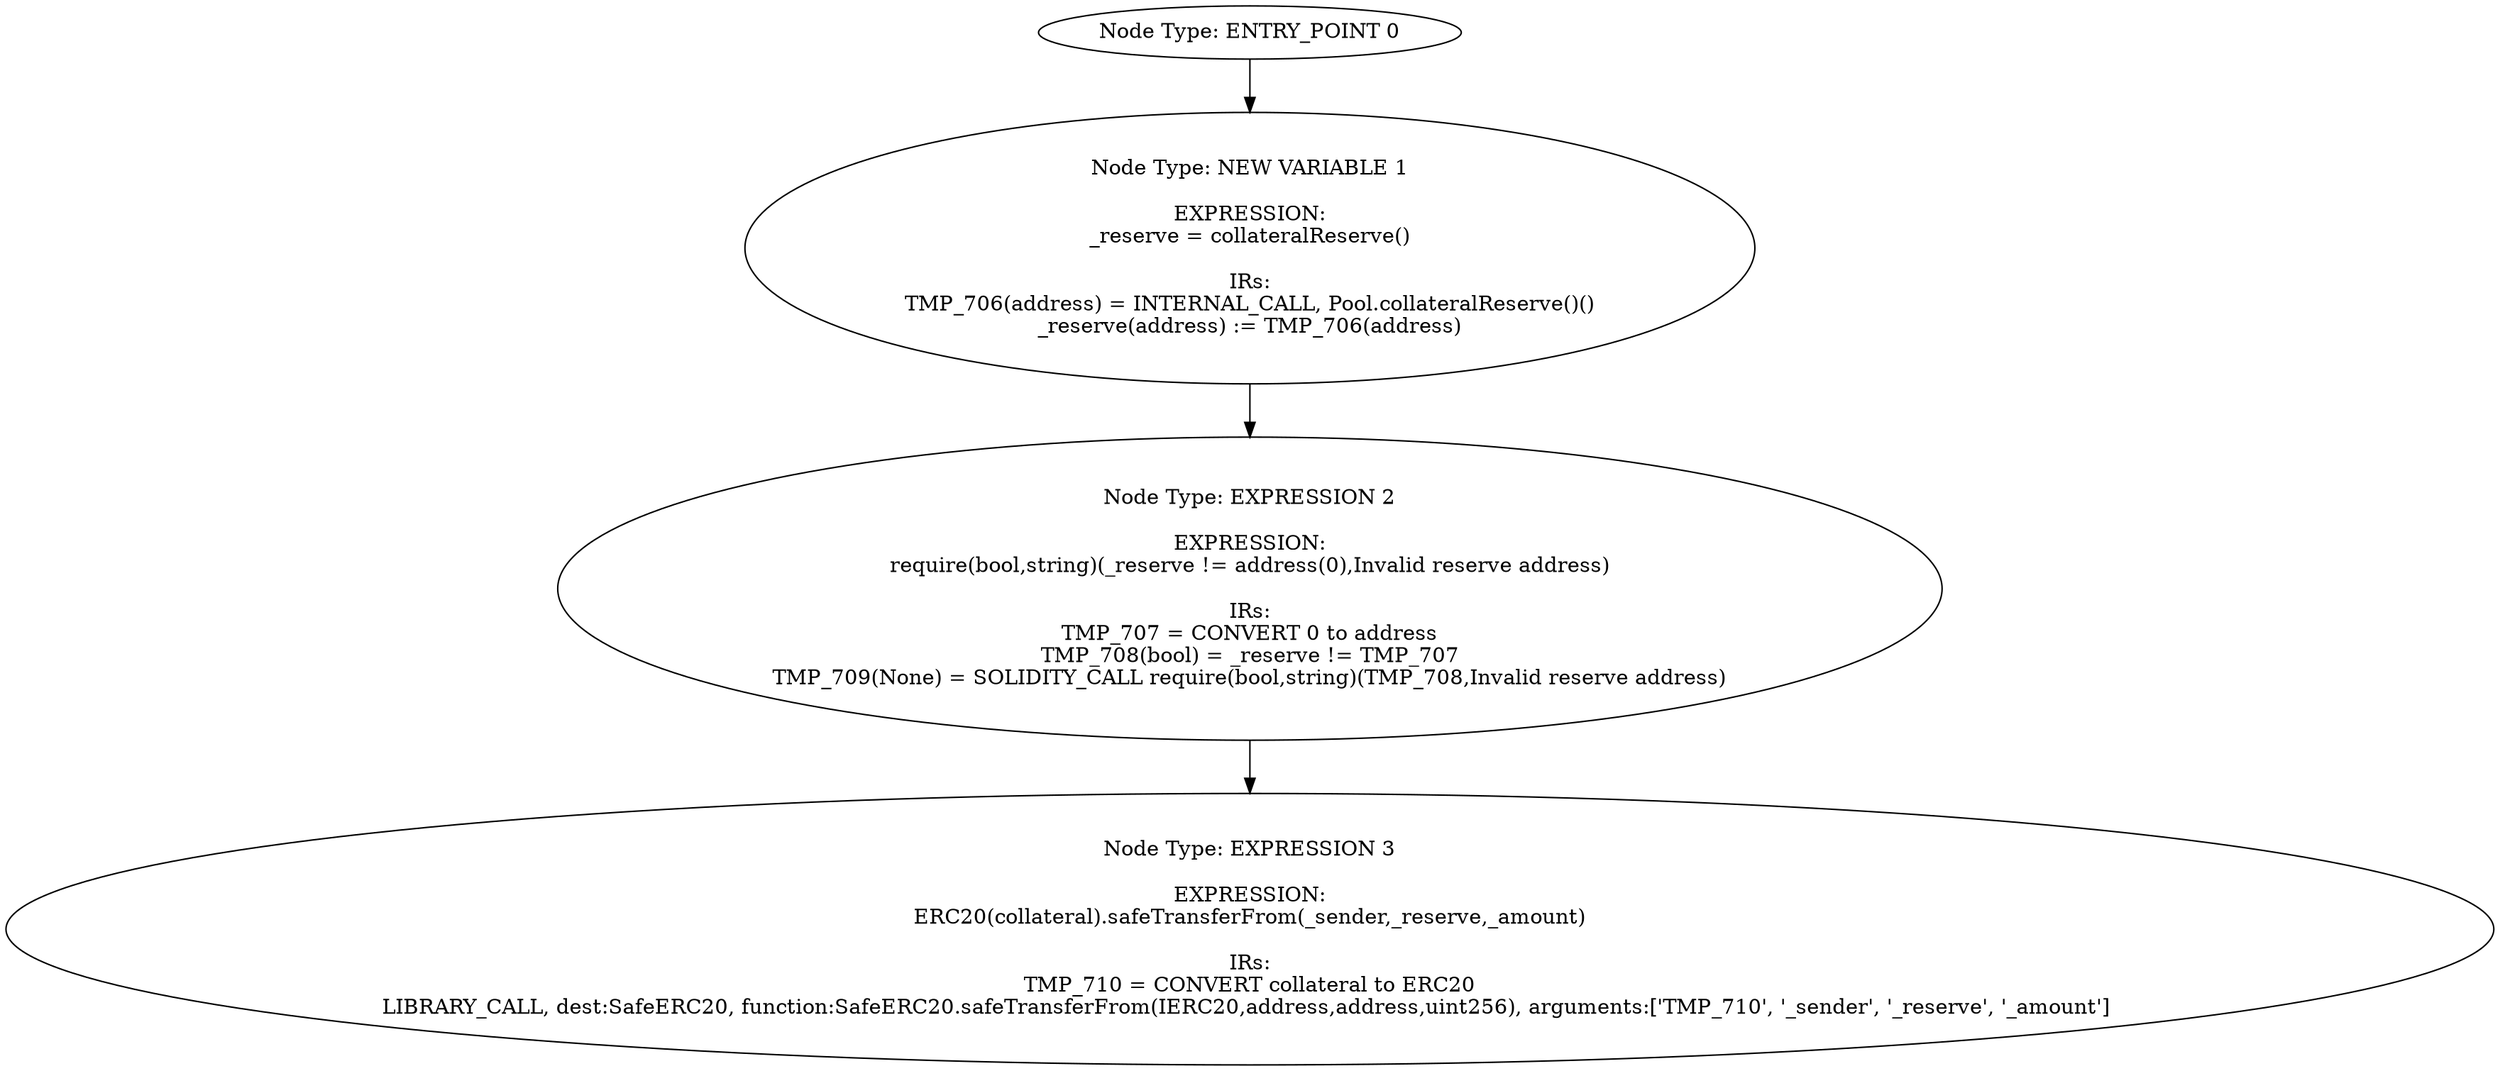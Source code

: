 digraph{
0[label="Node Type: ENTRY_POINT 0
"];
0->1;
1[label="Node Type: NEW VARIABLE 1

EXPRESSION:
_reserve = collateralReserve()

IRs:
TMP_706(address) = INTERNAL_CALL, Pool.collateralReserve()()
_reserve(address) := TMP_706(address)"];
1->2;
2[label="Node Type: EXPRESSION 2

EXPRESSION:
require(bool,string)(_reserve != address(0),Invalid reserve address)

IRs:
TMP_707 = CONVERT 0 to address
TMP_708(bool) = _reserve != TMP_707
TMP_709(None) = SOLIDITY_CALL require(bool,string)(TMP_708,Invalid reserve address)"];
2->3;
3[label="Node Type: EXPRESSION 3

EXPRESSION:
ERC20(collateral).safeTransferFrom(_sender,_reserve,_amount)

IRs:
TMP_710 = CONVERT collateral to ERC20
LIBRARY_CALL, dest:SafeERC20, function:SafeERC20.safeTransferFrom(IERC20,address,address,uint256), arguments:['TMP_710', '_sender', '_reserve', '_amount'] "];
}
